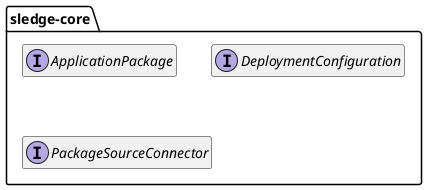 @startuml

package "sledge-core" as core {
	interface ApplicationPackage
	interface DeploymentConfiguration
	interface PackageSourceConnector
}

hide members

@enduml